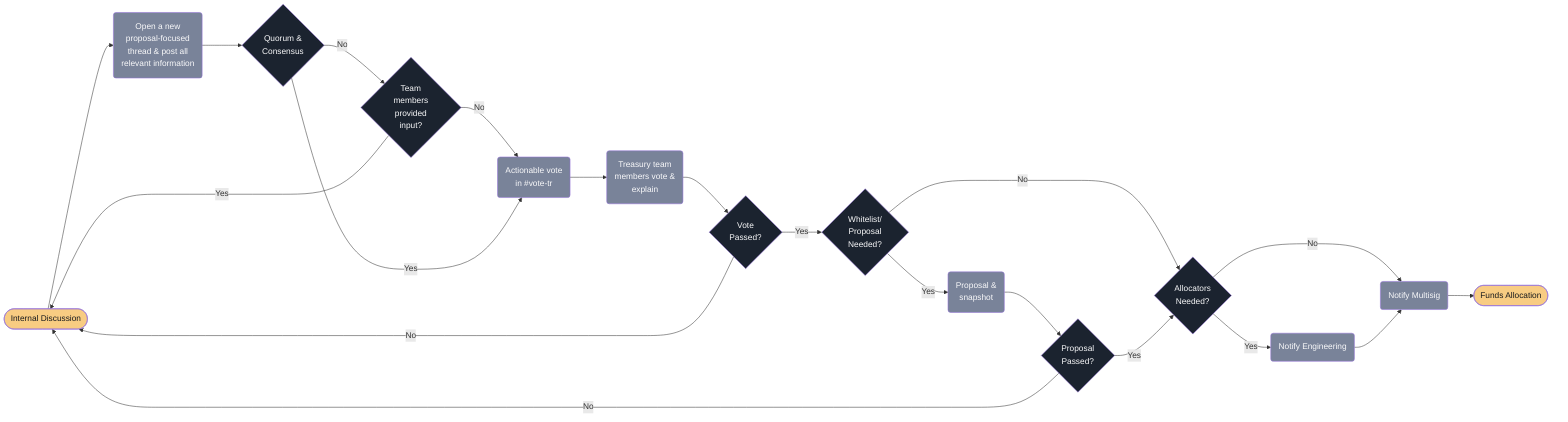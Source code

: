 flowchart LR
%%{init:{'flowchart':{'nodeSpacing': 300}}}%%
%% Nodes
    InternalDiscussion([Internal Discussion]):::gold
    NewProposal(Open a new<br>proposal-focused<br>thread & post all<br>relevant information):::blue
    Quorom{Quorum &<br>Consensus}:::dark
    TeamInput{Team<br>members<br>provided<br>input?}:::dark
    ActionableVote(Actionable vote<br>in #vote-tr):::blue
    TreasuryVote(Treasury team<br>members vote &<br>explain):::blue
    VotePassed{Vote<br>Passed?}:::dark
    ProposalNeeded{Whitelist/<br>Proposal<br>Needed?}:::dark
    ProposalSnapshot(Proposal &<br>snapshot):::blue
    ProposalPassed{Proposal<br>Passed?}:::dark
    AllocatorsNeeded{Allocators<br>Needed?}:::dark
    NotifyMultisig(Notify Multisig):::blue
    NotifyEngineering(Notify Engineering):::blue
    FundsAllocation([Funds Allocation]):::gold
%% Edges
    InternalDiscussion-->NewProposal
    NewProposal-->Quorom
    Quorom-->|No|TeamInput
    TeamInput-->|No|ActionableVote
    TeamInput-->|Yes|InternalDiscussion
    Quorom-->|Yes|ActionableVote
    ActionableVote-->TreasuryVote
    TreasuryVote-->VotePassed
    VotePassed-->|No|InternalDiscussion
    VotePassed-->|Yes|ProposalNeeded
    ProposalNeeded-->|No|AllocatorsNeeded
    ProposalNeeded-->|Yes|ProposalSnapshot
    ProposalSnapshot-->ProposalPassed
    ProposalPassed-->|No|InternalDiscussion
    ProposalPassed-->|Yes|AllocatorsNeeded
    AllocatorsNeeded-->|No|NotifyMultisig
    AllocatorsNeeded-->|Yes|NotifyEngineering
    NotifyEngineering-->NotifyMultisig
    NotifyMultisig-->FundsAllocation
%% Styles
    classDef blue fill:#798399,color:#fafafb;
    classDef dark fill:#1b232f,color:#fafafb;
    classDef gold fill:#f8cc82,color:#181a1d;